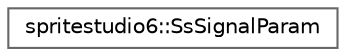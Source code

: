 digraph "Graphical Class Hierarchy"
{
 // LATEX_PDF_SIZE
  bgcolor="transparent";
  edge [fontname=Helvetica,fontsize=10,labelfontname=Helvetica,labelfontsize=10];
  node [fontname=Helvetica,fontsize=10,shape=box,height=0.2,width=0.4];
  rankdir="LR";
  Node0 [id="Node000000",label="spritestudio6::SsSignalParam",height=0.2,width=0.4,color="grey40", fillcolor="white", style="filled",URL="$classspritestudio6_1_1_ss_signal_param.html",tooltip=" "];
}
